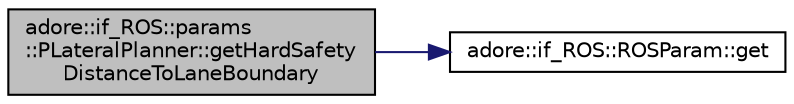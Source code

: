 digraph "adore::if_ROS::params::PLateralPlanner::getHardSafetyDistanceToLaneBoundary"
{
 // LATEX_PDF_SIZE
  edge [fontname="Helvetica",fontsize="10",labelfontname="Helvetica",labelfontsize="10"];
  node [fontname="Helvetica",fontsize="10",shape=record];
  rankdir="LR";
  Node1 [label="adore::if_ROS::params\l::PLateralPlanner::getHardSafety\lDistanceToLaneBoundary",height=0.2,width=0.4,color="black", fillcolor="grey75", style="filled", fontcolor="black",tooltip="getHardSafetyDistanceToLaneBoundary returns the minimum distance between lane boundary and vehicle si..."];
  Node1 -> Node2 [color="midnightblue",fontsize="10",style="solid",fontname="Helvetica"];
  Node2 [label="adore::if_ROS::ROSParam::get",height=0.2,width=0.4,color="black", fillcolor="white", style="filled",URL="$classadore_1_1if__ROS_1_1ROSParam.html#adf480c94fa5b1368850b0a491791e4e6",tooltip=" "];
}
